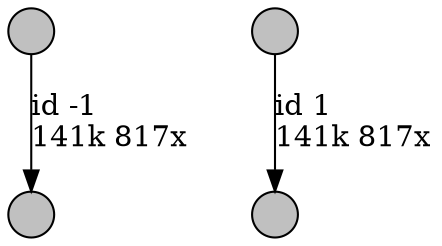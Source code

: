 digraph {
nodesep = 0.5;
node [shape = circle, label = "", height = 0.3];
"0" [style = "filled", fillcolor = "grey"];
"1" [style = "filled", fillcolor = "grey"];
"2" [style = "filled", fillcolor = "grey"];
"3" [style = "filled", fillcolor = "grey"];
"3" -> "2" [label = "id 1\l141k 817x", color = "black"] ;
"1" -> "0" [label = "id -1\l141k 817x", color = "black"] ;
}
